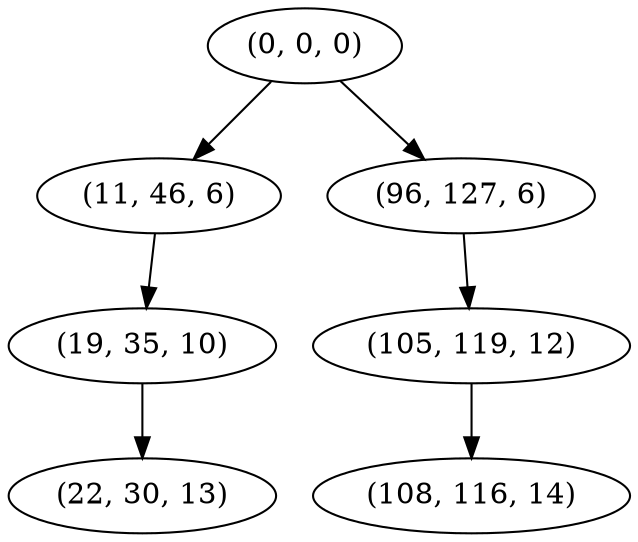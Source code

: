 digraph tree {
    "(0, 0, 0)";
    "(11, 46, 6)";
    "(19, 35, 10)";
    "(22, 30, 13)";
    "(96, 127, 6)";
    "(105, 119, 12)";
    "(108, 116, 14)";
    "(0, 0, 0)" -> "(11, 46, 6)";
    "(0, 0, 0)" -> "(96, 127, 6)";
    "(11, 46, 6)" -> "(19, 35, 10)";
    "(19, 35, 10)" -> "(22, 30, 13)";
    "(96, 127, 6)" -> "(105, 119, 12)";
    "(105, 119, 12)" -> "(108, 116, 14)";
}
